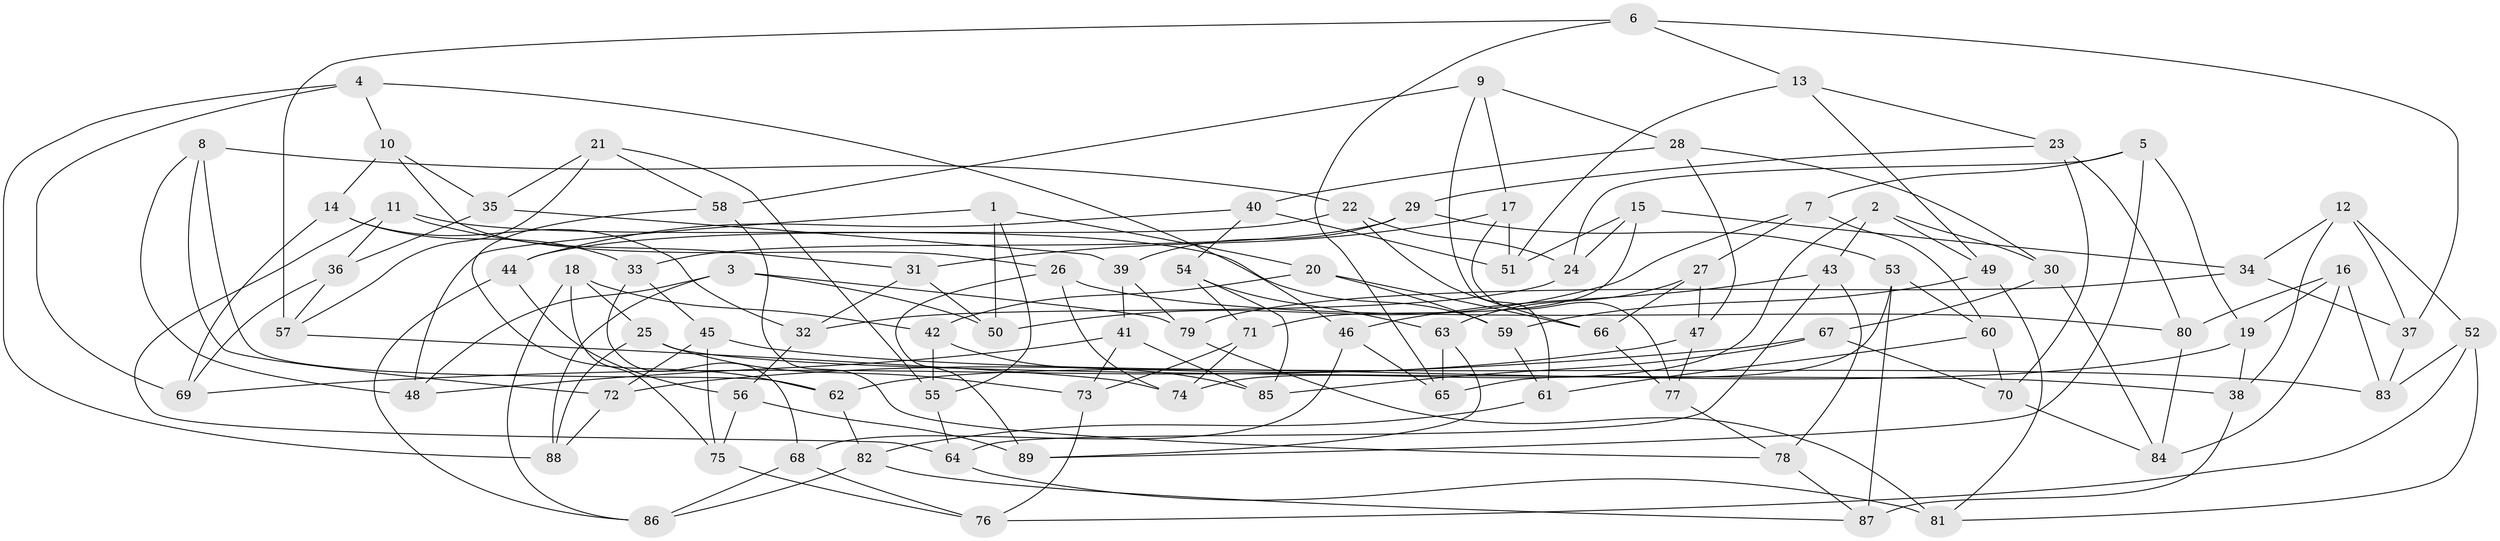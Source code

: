 // coarse degree distribution, {6: 0.5555555555555556, 5: 0.2, 4: 0.17777777777777778, 3: 0.022222222222222223, 7: 0.044444444444444446}
// Generated by graph-tools (version 1.1) at 2025/38/03/04/25 23:38:10]
// undirected, 89 vertices, 178 edges
graph export_dot {
  node [color=gray90,style=filled];
  1;
  2;
  3;
  4;
  5;
  6;
  7;
  8;
  9;
  10;
  11;
  12;
  13;
  14;
  15;
  16;
  17;
  18;
  19;
  20;
  21;
  22;
  23;
  24;
  25;
  26;
  27;
  28;
  29;
  30;
  31;
  32;
  33;
  34;
  35;
  36;
  37;
  38;
  39;
  40;
  41;
  42;
  43;
  44;
  45;
  46;
  47;
  48;
  49;
  50;
  51;
  52;
  53;
  54;
  55;
  56;
  57;
  58;
  59;
  60;
  61;
  62;
  63;
  64;
  65;
  66;
  67;
  68;
  69;
  70;
  71;
  72;
  73;
  74;
  75;
  76;
  77;
  78;
  79;
  80;
  81;
  82;
  83;
  84;
  85;
  86;
  87;
  88;
  89;
  1 -- 50;
  1 -- 20;
  1 -- 48;
  1 -- 55;
  2 -- 30;
  2 -- 49;
  2 -- 74;
  2 -- 43;
  3 -- 79;
  3 -- 50;
  3 -- 88;
  3 -- 48;
  4 -- 10;
  4 -- 69;
  4 -- 46;
  4 -- 88;
  5 -- 7;
  5 -- 89;
  5 -- 19;
  5 -- 24;
  6 -- 13;
  6 -- 65;
  6 -- 37;
  6 -- 57;
  7 -- 60;
  7 -- 50;
  7 -- 27;
  8 -- 22;
  8 -- 48;
  8 -- 62;
  8 -- 72;
  9 -- 28;
  9 -- 17;
  9 -- 58;
  9 -- 61;
  10 -- 26;
  10 -- 35;
  10 -- 14;
  11 -- 59;
  11 -- 36;
  11 -- 31;
  11 -- 64;
  12 -- 34;
  12 -- 37;
  12 -- 38;
  12 -- 52;
  13 -- 23;
  13 -- 49;
  13 -- 51;
  14 -- 69;
  14 -- 33;
  14 -- 32;
  15 -- 71;
  15 -- 51;
  15 -- 24;
  15 -- 34;
  16 -- 80;
  16 -- 83;
  16 -- 19;
  16 -- 84;
  17 -- 51;
  17 -- 31;
  17 -- 77;
  18 -- 42;
  18 -- 25;
  18 -- 86;
  18 -- 75;
  19 -- 62;
  19 -- 38;
  20 -- 59;
  20 -- 42;
  20 -- 66;
  21 -- 35;
  21 -- 57;
  21 -- 55;
  21 -- 58;
  22 -- 44;
  22 -- 24;
  22 -- 66;
  23 -- 29;
  23 -- 70;
  23 -- 80;
  24 -- 32;
  25 -- 88;
  25 -- 38;
  25 -- 73;
  26 -- 80;
  26 -- 89;
  26 -- 74;
  27 -- 47;
  27 -- 63;
  27 -- 66;
  28 -- 30;
  28 -- 40;
  28 -- 47;
  29 -- 39;
  29 -- 33;
  29 -- 53;
  30 -- 67;
  30 -- 84;
  31 -- 50;
  31 -- 32;
  32 -- 56;
  33 -- 68;
  33 -- 45;
  34 -- 79;
  34 -- 37;
  35 -- 39;
  35 -- 36;
  36 -- 57;
  36 -- 69;
  37 -- 83;
  38 -- 87;
  39 -- 79;
  39 -- 41;
  40 -- 44;
  40 -- 51;
  40 -- 54;
  41 -- 48;
  41 -- 73;
  41 -- 85;
  42 -- 85;
  42 -- 55;
  43 -- 64;
  43 -- 78;
  43 -- 46;
  44 -- 56;
  44 -- 86;
  45 -- 75;
  45 -- 83;
  45 -- 72;
  46 -- 68;
  46 -- 65;
  47 -- 72;
  47 -- 77;
  49 -- 81;
  49 -- 59;
  52 -- 83;
  52 -- 76;
  52 -- 81;
  53 -- 60;
  53 -- 65;
  53 -- 87;
  54 -- 85;
  54 -- 71;
  54 -- 63;
  55 -- 64;
  56 -- 89;
  56 -- 75;
  57 -- 74;
  58 -- 62;
  58 -- 78;
  59 -- 61;
  60 -- 61;
  60 -- 70;
  61 -- 82;
  62 -- 82;
  63 -- 65;
  63 -- 89;
  64 -- 81;
  66 -- 77;
  67 -- 69;
  67 -- 85;
  67 -- 70;
  68 -- 76;
  68 -- 86;
  70 -- 84;
  71 -- 73;
  71 -- 74;
  72 -- 88;
  73 -- 76;
  75 -- 76;
  77 -- 78;
  78 -- 87;
  79 -- 81;
  80 -- 84;
  82 -- 86;
  82 -- 87;
}
